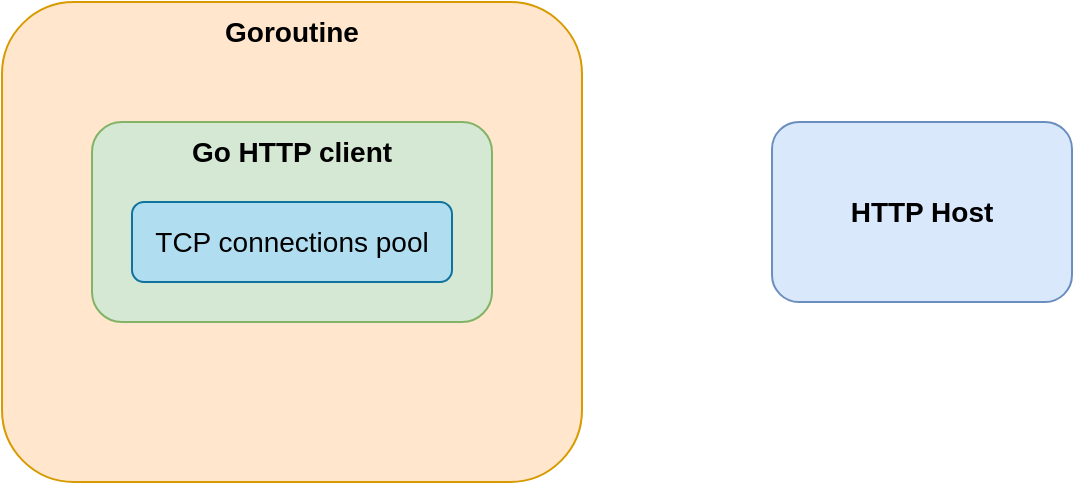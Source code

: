 <mxfile version="15.5.5" type="github">
  <diagram id="CtClA4N6S6cBcb25WfkH" name="Page-1">
    <mxGraphModel dx="1209" dy="652" grid="1" gridSize="10" guides="1" tooltips="1" connect="1" arrows="1" fold="1" page="1" pageScale="1" pageWidth="827" pageHeight="1169" math="0" shadow="0">
      <root>
        <mxCell id="0" />
        <mxCell id="1" parent="0" />
        <mxCell id="jvSX4cMNycTlVdTh1WGL-20" value="Goroutine" style="rounded=1;whiteSpace=wrap;html=1;fontSize=14;verticalAlign=top;fillColor=#ffe6cc;strokeColor=#d79b00;fontStyle=1" vertex="1" parent="1">
          <mxGeometry x="55" y="170" width="290" height="240" as="geometry" />
        </mxCell>
        <mxCell id="jvSX4cMNycTlVdTh1WGL-15" value="&lt;span style=&quot;font-weight: 700&quot;&gt;Go HTTP client&lt;/span&gt;" style="rounded=1;whiteSpace=wrap;html=1;fontSize=14;verticalAlign=top;fillColor=#d5e8d4;strokeColor=#82b366;" vertex="1" parent="1">
          <mxGeometry x="100" y="230" width="200" height="100" as="geometry" />
        </mxCell>
        <mxCell id="jvSX4cMNycTlVdTh1WGL-16" value="TCP connections pool" style="rounded=1;whiteSpace=wrap;html=1;fontSize=14;fillColor=#b1ddf0;strokeColor=#10739e;" vertex="1" parent="1">
          <mxGeometry x="120" y="270" width="160" height="40" as="geometry" />
        </mxCell>
        <mxCell id="jvSX4cMNycTlVdTh1WGL-19" value="HTTP Host" style="rounded=1;whiteSpace=wrap;html=1;fontSize=14;verticalAlign=middle;fillColor=#dae8fc;strokeColor=#6c8ebf;fontStyle=1" vertex="1" parent="1">
          <mxGeometry x="440" y="230" width="150" height="90" as="geometry" />
        </mxCell>
      </root>
    </mxGraphModel>
  </diagram>
</mxfile>
